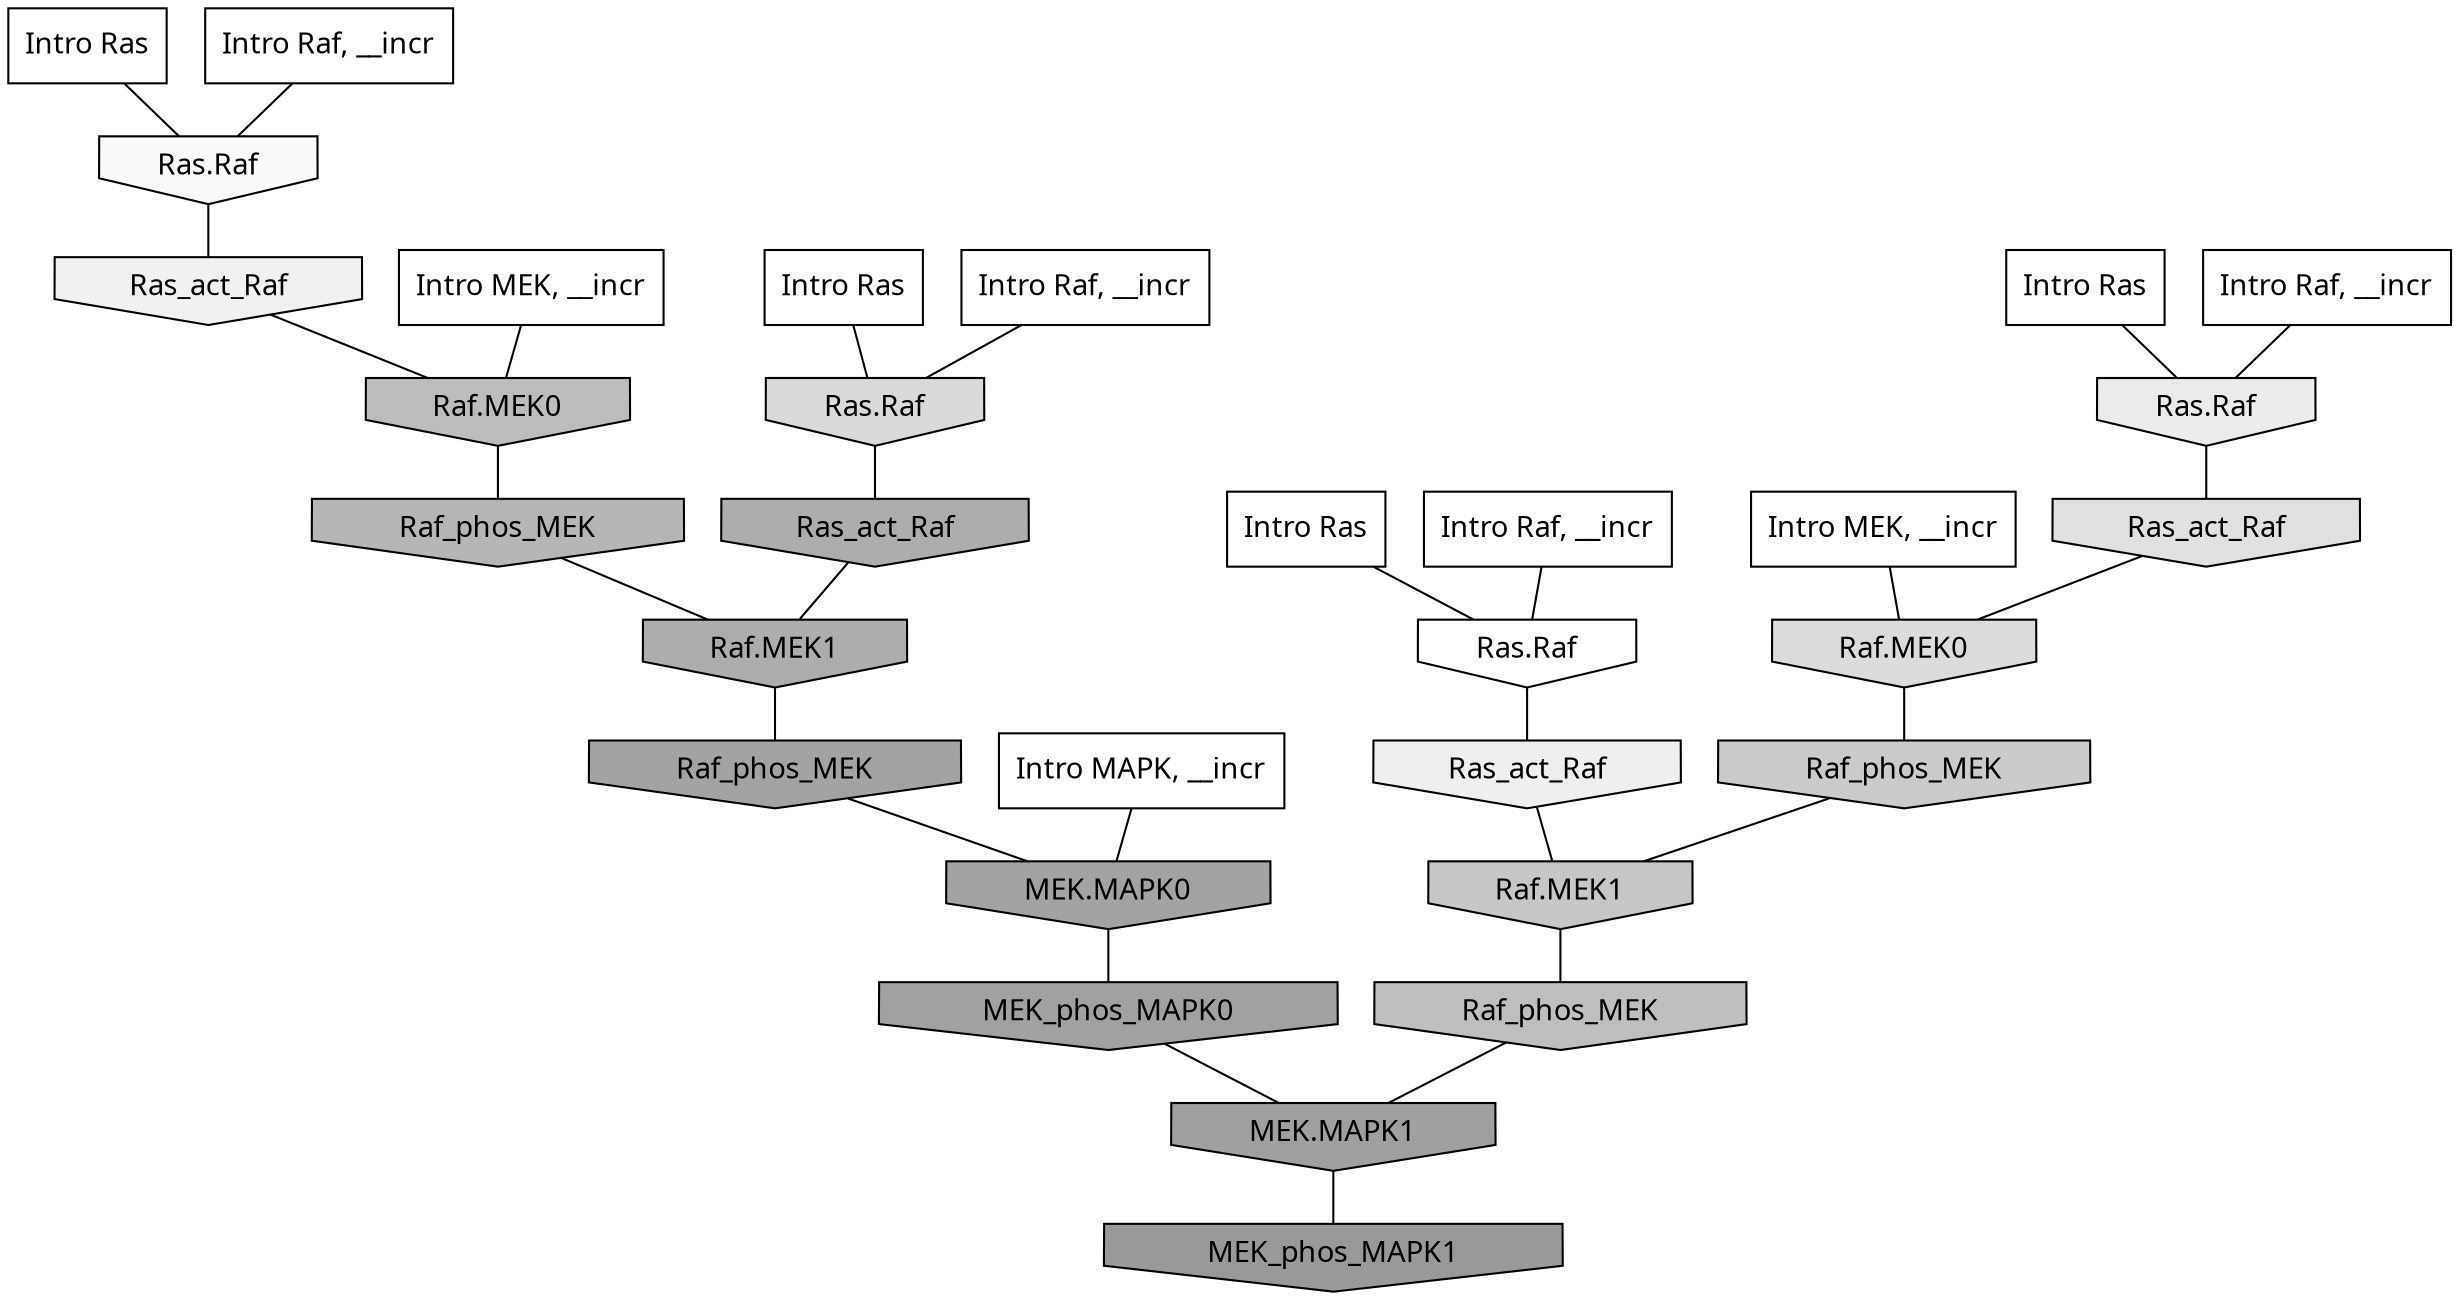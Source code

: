 digraph G{
  rankdir="TB";
  ranksep=0.30;
  node [fontname="CMU Serif"];
  edge [fontname="CMU Serif"];
  
  13 [label="Intro Ras", shape=rectangle, style=filled, fillcolor="0.000 0.000 1.000"]
  
  34 [label="Intro Ras", shape=rectangle, style=filled, fillcolor="0.000 0.000 1.000"]
  
  65 [label="Intro Ras", shape=rectangle, style=filled, fillcolor="0.000 0.000 1.000"]
  
  99 [label="Intro Ras", shape=rectangle, style=filled, fillcolor="0.000 0.000 1.000"]
  
  338 [label="Intro Raf, __incr", shape=rectangle, style=filled, fillcolor="0.000 0.000 1.000"]
  
  644 [label="Intro Raf, __incr", shape=rectangle, style=filled, fillcolor="0.000 0.000 1.000"]
  
  652 [label="Intro Raf, __incr", shape=rectangle, style=filled, fillcolor="0.000 0.000 1.000"]
  
  1007 [label="Intro Raf, __incr", shape=rectangle, style=filled, fillcolor="0.000 0.000 1.000"]
  
  1439 [label="Intro MEK, __incr", shape=rectangle, style=filled, fillcolor="0.000 0.000 1.000"]
  
  2017 [label="Intro MEK, __incr", shape=rectangle, style=filled, fillcolor="0.000 0.000 1.000"]
  
  2841 [label="Intro MAPK, __incr", shape=rectangle, style=filled, fillcolor="0.000 0.000 1.000"]
  
  3282 [label="Ras.Raf", shape=invhouse, style=filled, fillcolor="0.000 0.000 1.000"]
  
  3470 [label="Ras.Raf", shape=invhouse, style=filled, fillcolor="0.000 0.000 0.973"]
  
  3685 [label="Ras_act_Raf", shape=invhouse, style=filled, fillcolor="0.000 0.000 0.943"]
  
  3793 [label="Ras_act_Raf", shape=invhouse, style=filled, fillcolor="0.000 0.000 0.934"]
  
  3921 [label="Ras.Raf", shape=invhouse, style=filled, fillcolor="0.000 0.000 0.925"]
  
  4558 [label="Ras_act_Raf", shape=invhouse, style=filled, fillcolor="0.000 0.000 0.879"]
  
  4866 [label="Raf.MEK0", shape=invhouse, style=filled, fillcolor="0.000 0.000 0.860"]
  
  4968 [label="Ras.Raf", shape=invhouse, style=filled, fillcolor="0.000 0.000 0.852"]
  
  5955 [label="Raf_phos_MEK", shape=invhouse, style=filled, fillcolor="0.000 0.000 0.793"]
  
  6169 [label="Raf.MEK1", shape=invhouse, style=filled, fillcolor="0.000 0.000 0.780"]
  
  6896 [label="Raf_phos_MEK", shape=invhouse, style=filled, fillcolor="0.000 0.000 0.749"]
  
  7123 [label="Raf.MEK0", shape=invhouse, style=filled, fillcolor="0.000 0.000 0.741"]
  
  7962 [label="Raf_phos_MEK", shape=invhouse, style=filled, fillcolor="0.000 0.000 0.713"]
  
  9034 [label="Ras_act_Raf", shape=invhouse, style=filled, fillcolor="0.000 0.000 0.677"]
  
  9039 [label="Raf.MEK1", shape=invhouse, style=filled, fillcolor="0.000 0.000 0.677"]
  
  10746 [label="Raf_phos_MEK", shape=invhouse, style=filled, fillcolor="0.000 0.000 0.638"]
  
  10759 [label="MEK.MAPK0", shape=invhouse, style=filled, fillcolor="0.000 0.000 0.638"]
  
  11087 [label="MEK_phos_MAPK0", shape=invhouse, style=filled, fillcolor="0.000 0.000 0.631"]
  
  11243 [label="MEK.MAPK1", shape=invhouse, style=filled, fillcolor="0.000 0.000 0.628"]
  
  12759 [label="MEK_phos_MAPK1", shape=invhouse, style=filled, fillcolor="0.000 0.000 0.600"]
  
  
  11243 -> 12759 [dir=none, color="0.000 0.000 0.000"] 
  11087 -> 11243 [dir=none, color="0.000 0.000 0.000"] 
  10759 -> 11087 [dir=none, color="0.000 0.000 0.000"] 
  10746 -> 10759 [dir=none, color="0.000 0.000 0.000"] 
  9039 -> 10746 [dir=none, color="0.000 0.000 0.000"] 
  9034 -> 9039 [dir=none, color="0.000 0.000 0.000"] 
  7962 -> 9039 [dir=none, color="0.000 0.000 0.000"] 
  7123 -> 7962 [dir=none, color="0.000 0.000 0.000"] 
  6896 -> 11243 [dir=none, color="0.000 0.000 0.000"] 
  6169 -> 6896 [dir=none, color="0.000 0.000 0.000"] 
  5955 -> 6169 [dir=none, color="0.000 0.000 0.000"] 
  4968 -> 9034 [dir=none, color="0.000 0.000 0.000"] 
  4866 -> 5955 [dir=none, color="0.000 0.000 0.000"] 
  4558 -> 4866 [dir=none, color="0.000 0.000 0.000"] 
  3921 -> 4558 [dir=none, color="0.000 0.000 0.000"] 
  3793 -> 6169 [dir=none, color="0.000 0.000 0.000"] 
  3685 -> 7123 [dir=none, color="0.000 0.000 0.000"] 
  3470 -> 3685 [dir=none, color="0.000 0.000 0.000"] 
  3282 -> 3793 [dir=none, color="0.000 0.000 0.000"] 
  2841 -> 10759 [dir=none, color="0.000 0.000 0.000"] 
  2017 -> 7123 [dir=none, color="0.000 0.000 0.000"] 
  1439 -> 4866 [dir=none, color="0.000 0.000 0.000"] 
  1007 -> 3282 [dir=none, color="0.000 0.000 0.000"] 
  652 -> 3921 [dir=none, color="0.000 0.000 0.000"] 
  644 -> 3470 [dir=none, color="0.000 0.000 0.000"] 
  338 -> 4968 [dir=none, color="0.000 0.000 0.000"] 
  99 -> 3921 [dir=none, color="0.000 0.000 0.000"] 
  65 -> 4968 [dir=none, color="0.000 0.000 0.000"] 
  34 -> 3282 [dir=none, color="0.000 0.000 0.000"] 
  13 -> 3470 [dir=none, color="0.000 0.000 0.000"] 
  
  }
